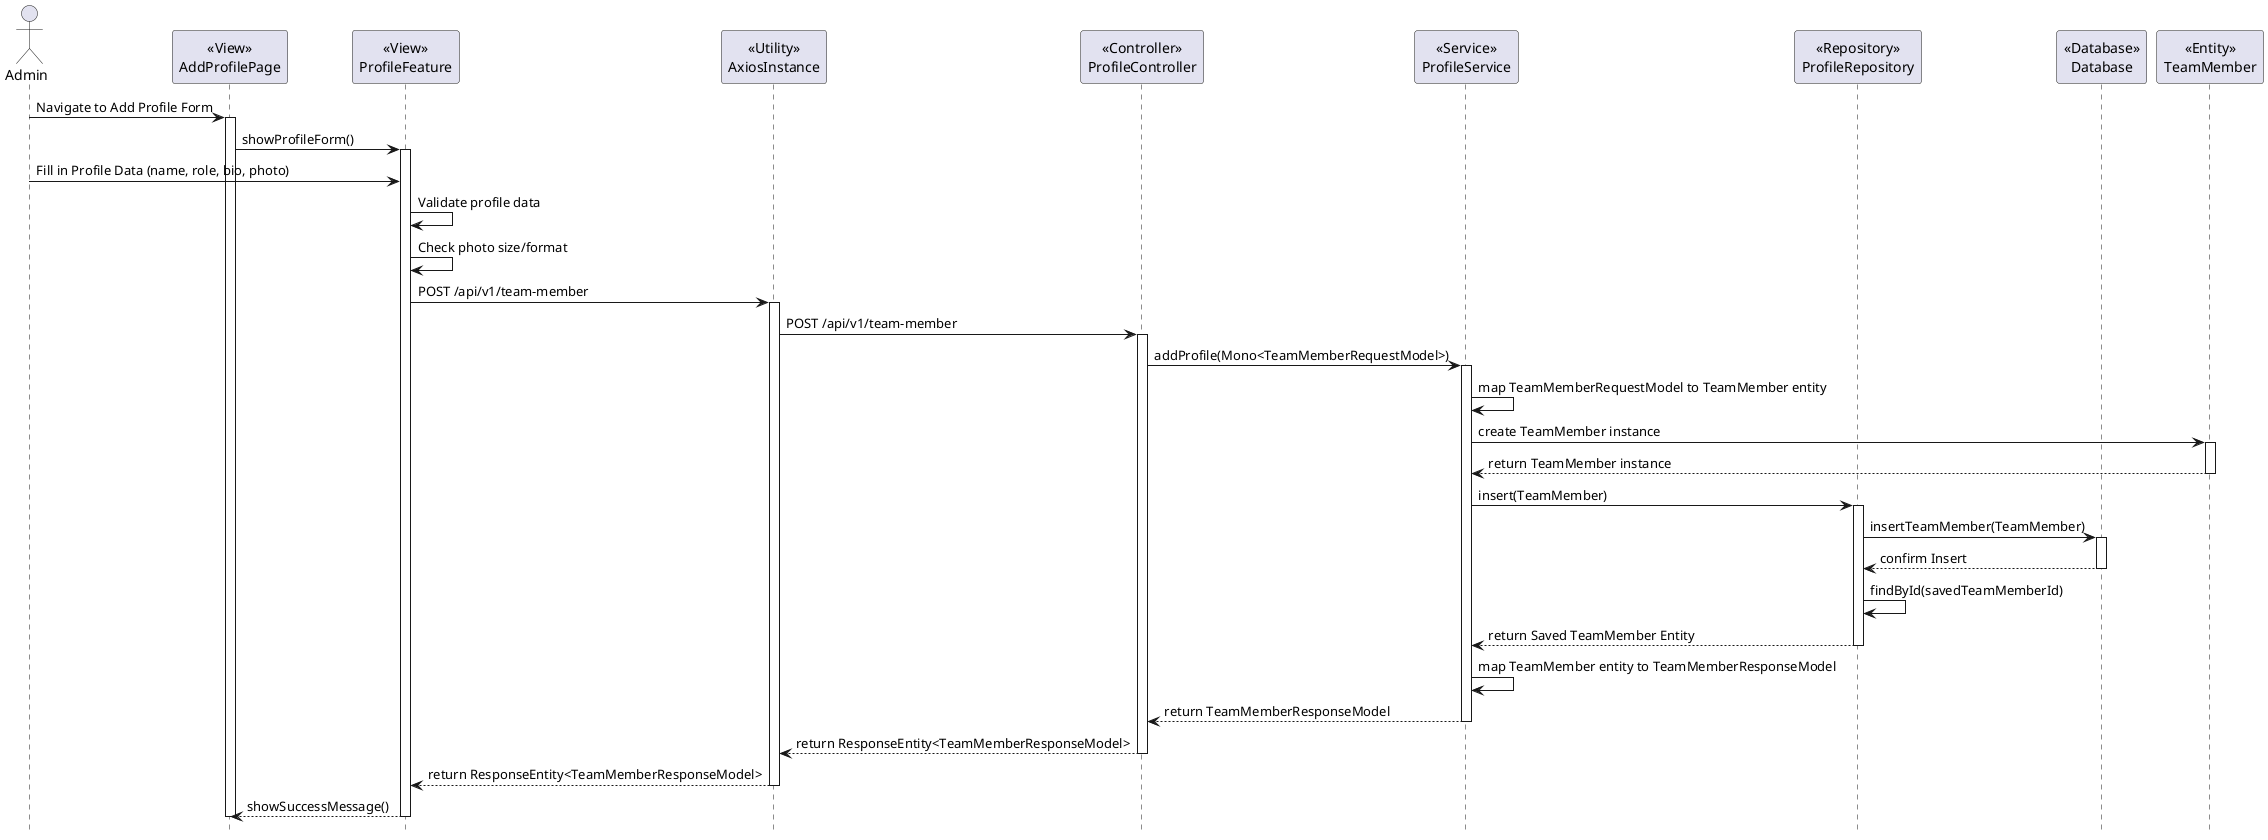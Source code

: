 @startuml
hide footbox
actor Admin

participant AddProfilePage as "<<View>>\nAddProfilePage"
participant ProfileFeature as "<<View>>\nProfileFeature"
participant AxiosInstance as "<<Utility>>\nAxiosInstance"
participant ProfileController as "<<Controller>>\nProfileController"
participant ProfileService as "<<Service>>\nProfileService"
participant ProfileRepository as "<<Repository>>\nProfileRepository"
participant Database as "<<Database>>\nDatabase"
participant TeamMember as "<<Entity>>\nTeamMember"

' Admin adds a new profile
Admin -> AddProfilePage: Navigate to Add Profile Form
activate AddProfilePage
AddProfilePage -> ProfileFeature: showProfileForm()
activate ProfileFeature
Admin -> ProfileFeature: Fill in Profile Data (name, role, bio, photo)
ProfileFeature -> ProfileFeature: Validate profile data
ProfileFeature -> ProfileFeature: Check photo size/format
ProfileFeature -> AxiosInstance: POST /api/v1/team-member
activate AxiosInstance
AxiosInstance -> ProfileController: POST /api/v1/team-member
activate ProfileController
ProfileController -> ProfileService: addProfile(Mono<TeamMemberRequestModel>)
activate ProfileService

' Map and save profile data
ProfileService -> ProfileService: map TeamMemberRequestModel to TeamMember entity
ProfileService -> TeamMember: create TeamMember instance
activate TeamMember
TeamMember --> ProfileService: return TeamMember instance
deactivate TeamMember
ProfileService -> ProfileRepository: insert(TeamMember)
activate ProfileRepository
ProfileRepository -> Database: insertTeamMember(TeamMember)
activate Database
Database --> ProfileRepository: confirm Insert
deactivate Database
ProfileRepository -> ProfileRepository: findById(savedTeamMemberId)
ProfileRepository --> ProfileService: return Saved TeamMember Entity
deactivate ProfileRepository
ProfileService -> ProfileService: map TeamMember entity to TeamMemberResponseModel
ProfileService --> ProfileController: return TeamMemberResponseModel
deactivate ProfileService

ProfileController --> AxiosInstance: return ResponseEntity<TeamMemberResponseModel>
deactivate ProfileController
AxiosInstance --> ProfileFeature: return ResponseEntity<TeamMemberResponseModel>
deactivate AxiosInstance
ProfileFeature --> AddProfilePage: showSuccessMessage()
deactivate ProfileFeature
deactivate AddProfilePage
@enduml

